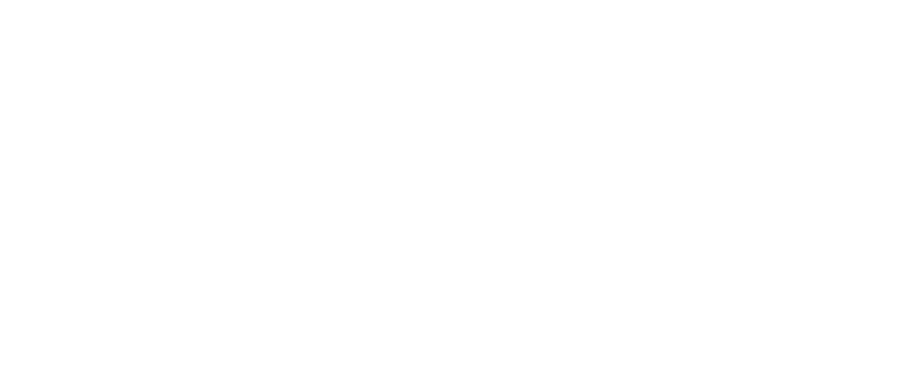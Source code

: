 digraph dependencygraph {
    bgcolor=transparent;

    center=1;
    node [shape=box, style=rounded, color=white, fontcolor=white, height=0.5, fontsize=18, fontname=Helvetica];
    edge [color=white];

    Application -> Mantle;
    Application -> Squirrel -> Mantle;
    Application -> OctoKit -> ReactiveCocoa;
    Application -> ReactiveCocoa;
    Application -> ReactiveViewModel -> ReactiveCocoa;
    OctoKit -> Mantle;
    Squirrel -> ReactiveCocoa;
}
